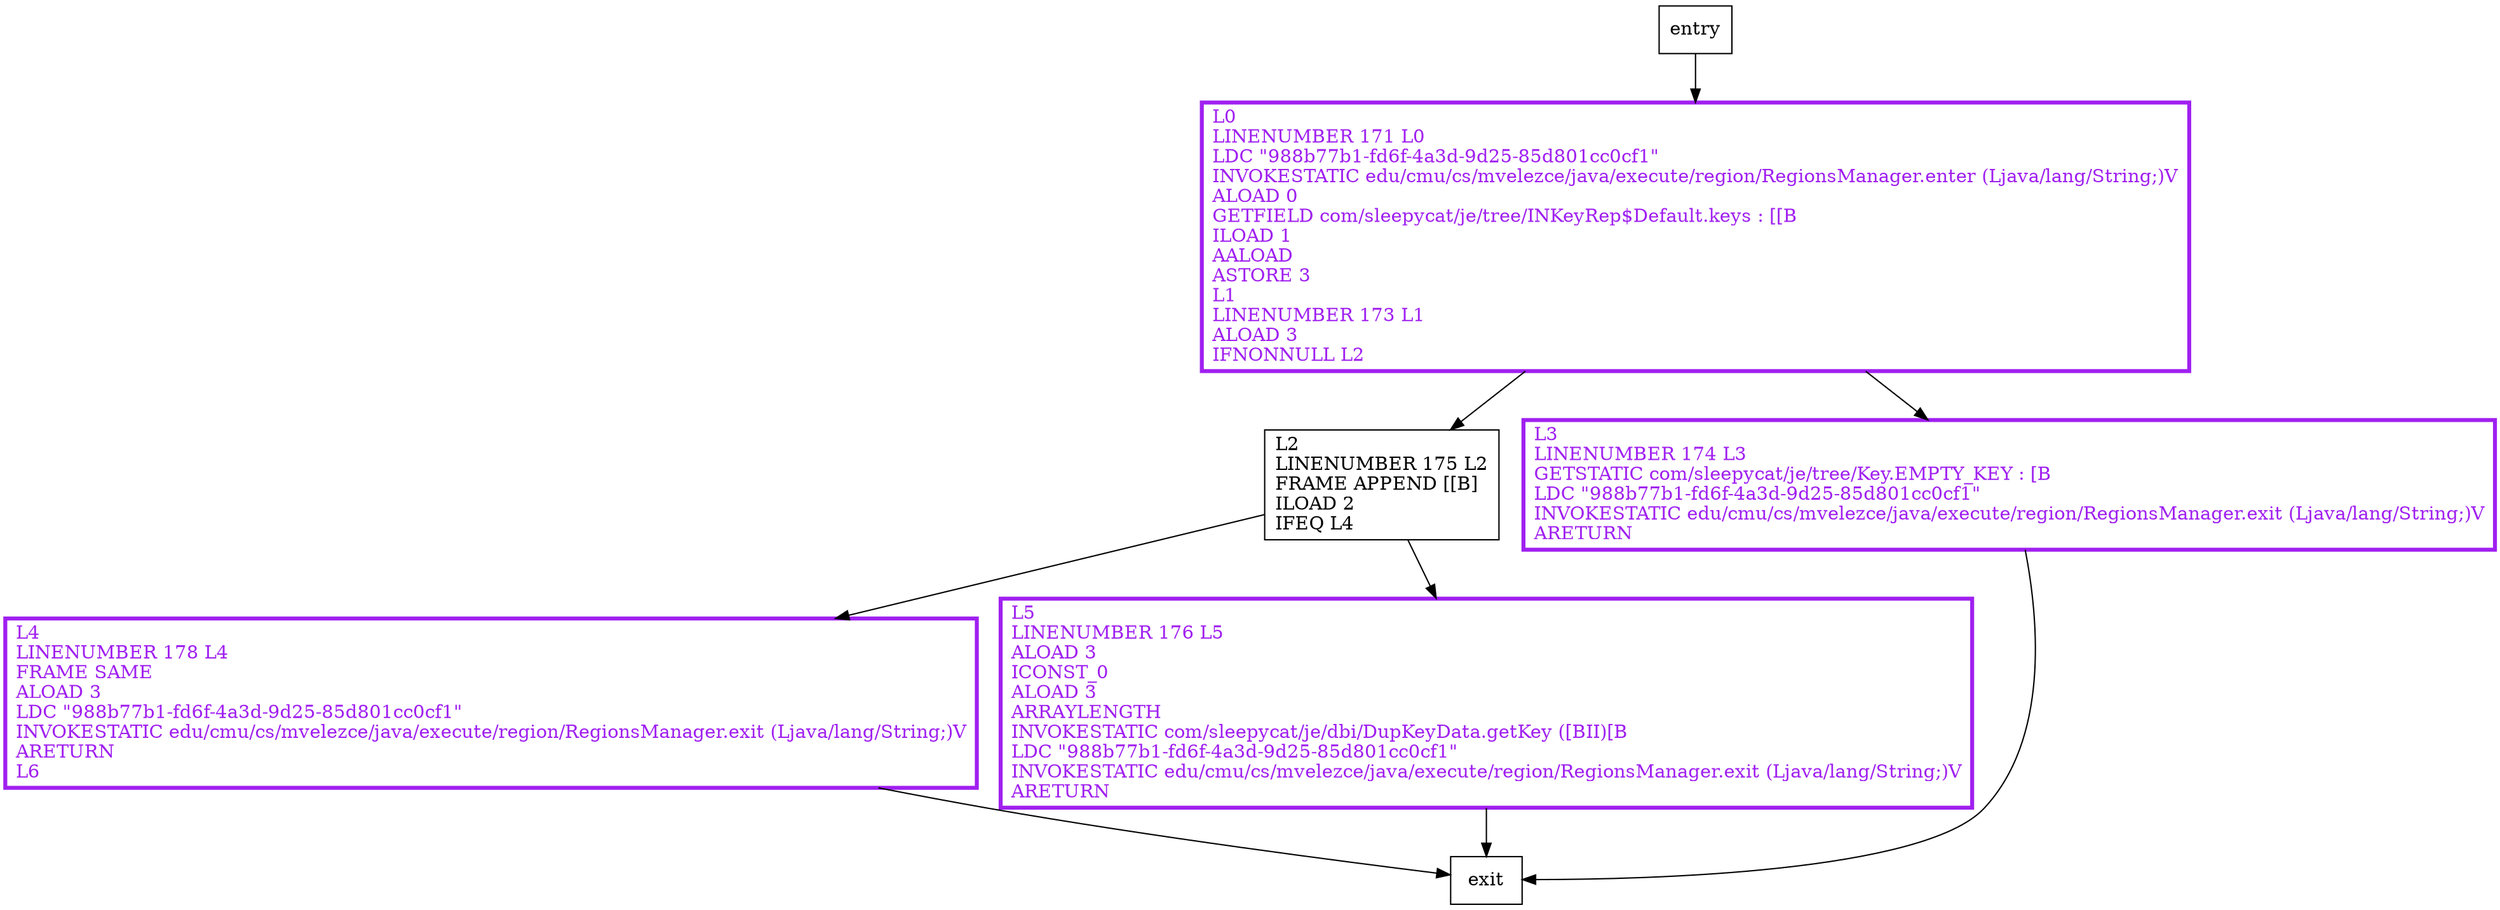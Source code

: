 digraph getKey {
node [shape=record];
1060964055 [label="L2\lLINENUMBER 175 L2\lFRAME APPEND [[B]\lILOAD 2\lIFEQ L4\l"];
115965863 [label="L4\lLINENUMBER 178 L4\lFRAME SAME\lALOAD 3\lLDC \"988b77b1-fd6f-4a3d-9d25-85d801cc0cf1\"\lINVOKESTATIC edu/cmu/cs/mvelezce/java/execute/region/RegionsManager.exit (Ljava/lang/String;)V\lARETURN\lL6\l"];
1134313174 [label="L0\lLINENUMBER 171 L0\lLDC \"988b77b1-fd6f-4a3d-9d25-85d801cc0cf1\"\lINVOKESTATIC edu/cmu/cs/mvelezce/java/execute/region/RegionsManager.enter (Ljava/lang/String;)V\lALOAD 0\lGETFIELD com/sleepycat/je/tree/INKeyRep$Default.keys : [[B\lILOAD 1\lAALOAD\lASTORE 3\lL1\lLINENUMBER 173 L1\lALOAD 3\lIFNONNULL L2\l"];
606183291 [label="L5\lLINENUMBER 176 L5\lALOAD 3\lICONST_0\lALOAD 3\lARRAYLENGTH\lINVOKESTATIC com/sleepycat/je/dbi/DupKeyData.getKey ([BII)[B\lLDC \"988b77b1-fd6f-4a3d-9d25-85d801cc0cf1\"\lINVOKESTATIC edu/cmu/cs/mvelezce/java/execute/region/RegionsManager.exit (Ljava/lang/String;)V\lARETURN\l"];
1107659354 [label="L3\lLINENUMBER 174 L3\lGETSTATIC com/sleepycat/je/tree/Key.EMPTY_KEY : [B\lLDC \"988b77b1-fd6f-4a3d-9d25-85d801cc0cf1\"\lINVOKESTATIC edu/cmu/cs/mvelezce/java/execute/region/RegionsManager.exit (Ljava/lang/String;)V\lARETURN\l"];
entry;
exit;
entry -> 1134313174
1060964055 -> 115965863
1060964055 -> 606183291
115965863 -> exit
1134313174 -> 1060964055
1134313174 -> 1107659354
606183291 -> exit
1107659354 -> exit
115965863[fontcolor="purple", penwidth=3, color="purple"];
1134313174[fontcolor="purple", penwidth=3, color="purple"];
606183291[fontcolor="purple", penwidth=3, color="purple"];
1107659354[fontcolor="purple", penwidth=3, color="purple"];
}
